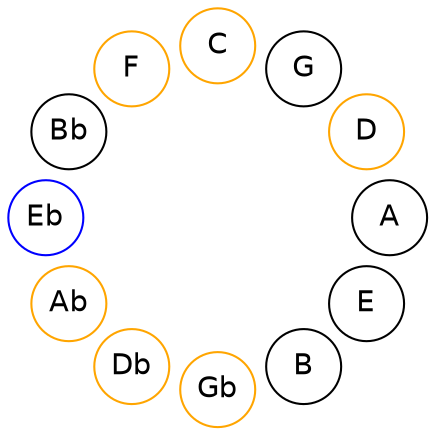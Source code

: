 
graph {

layout = circo;
mindist = .1

node [shape = circle, fontname = Helvetica, margin = 0]
edge [style=invis]

subgraph 1 {
	E -- B -- Gb -- Db -- Ab -- Eb -- Bb -- F -- C -- G -- D -- A -- E
}

Gb [color=orange];
Db [color=orange];
Ab [color=orange];
Eb [color=blue];
F [color=orange];
C [color=orange];
D [color=orange];
}

